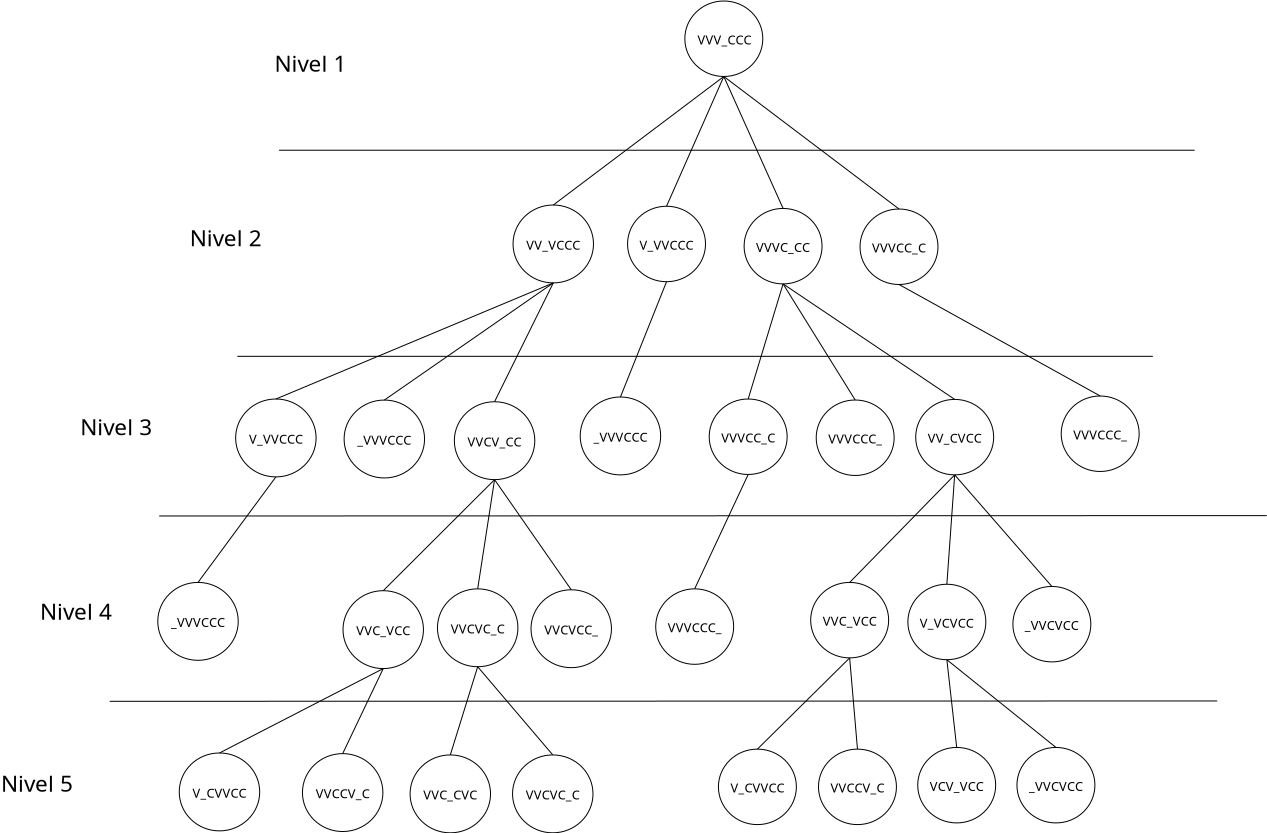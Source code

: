 <?xml version="1.0" encoding="UTF-8"?>
<dia:diagram xmlns:dia="http://www.lysator.liu.se/~alla/dia/">
  <dia:layer name="Fondo" visible="true" active="true">
    <dia:object type="Flowchart - Ellipse" version="0" id="O0">
      <dia:attribute name="obj_pos">
        <dia:point val="29.052,1.129"/>
      </dia:attribute>
      <dia:attribute name="obj_bb">
        <dia:rectangle val="29.052,1.129;32.95,4.903"/>
      </dia:attribute>
      <dia:attribute name="elem_corner">
        <dia:point val="29.052,1.129"/>
      </dia:attribute>
      <dia:attribute name="elem_width">
        <dia:real val="3.898"/>
      </dia:attribute>
      <dia:attribute name="elem_height">
        <dia:real val="3.774"/>
      </dia:attribute>
      <dia:attribute name="border_width">
        <dia:real val="0"/>
      </dia:attribute>
      <dia:attribute name="show_background">
        <dia:boolean val="true"/>
      </dia:attribute>
      <dia:attribute name="padding">
        <dia:real val="0.354"/>
      </dia:attribute>
      <dia:attribute name="text">
        <dia:composite type="text">
          <dia:attribute name="string">
            <dia:string>#VVV_CCC#</dia:string>
          </dia:attribute>
          <dia:attribute name="font">
            <dia:font family="sans" style="0" name="Helvetica"/>
          </dia:attribute>
          <dia:attribute name="height">
            <dia:real val="0.8"/>
          </dia:attribute>
          <dia:attribute name="pos">
            <dia:point val="31.001,3.256"/>
          </dia:attribute>
          <dia:attribute name="color">
            <dia:color val="#000000"/>
          </dia:attribute>
          <dia:attribute name="alignment">
            <dia:enum val="1"/>
          </dia:attribute>
        </dia:composite>
      </dia:attribute>
    </dia:object>
    <dia:object type="Flowchart - Ellipse" version="0" id="O1">
      <dia:attribute name="obj_pos">
        <dia:point val="20.462,11.329"/>
      </dia:attribute>
      <dia:attribute name="obj_bb">
        <dia:rectangle val="20.462,11.329;24.485,15.224"/>
      </dia:attribute>
      <dia:attribute name="elem_corner">
        <dia:point val="20.462,11.329"/>
      </dia:attribute>
      <dia:attribute name="elem_width">
        <dia:real val="4.023"/>
      </dia:attribute>
      <dia:attribute name="elem_height">
        <dia:real val="3.895"/>
      </dia:attribute>
      <dia:attribute name="border_width">
        <dia:real val="0"/>
      </dia:attribute>
      <dia:attribute name="show_background">
        <dia:boolean val="true"/>
      </dia:attribute>
      <dia:attribute name="padding">
        <dia:real val="0.354"/>
      </dia:attribute>
      <dia:attribute name="text">
        <dia:composite type="text">
          <dia:attribute name="string">
            <dia:string>#VV_VCCC#</dia:string>
          </dia:attribute>
          <dia:attribute name="font">
            <dia:font family="sans" style="0" name="Helvetica"/>
          </dia:attribute>
          <dia:attribute name="height">
            <dia:real val="0.8"/>
          </dia:attribute>
          <dia:attribute name="pos">
            <dia:point val="22.474,13.516"/>
          </dia:attribute>
          <dia:attribute name="color">
            <dia:color val="#000000"/>
          </dia:attribute>
          <dia:attribute name="alignment">
            <dia:enum val="1"/>
          </dia:attribute>
        </dia:composite>
      </dia:attribute>
    </dia:object>
    <dia:object type="Standard - Line" version="0" id="O2">
      <dia:attribute name="obj_pos">
        <dia:point val="8.764,8.59"/>
      </dia:attribute>
      <dia:attribute name="obj_bb">
        <dia:rectangle val="8.764,8.59;54.542,8.59"/>
      </dia:attribute>
      <dia:attribute name="conn_endpoints">
        <dia:point val="8.764,8.59"/>
        <dia:point val="54.542,8.59"/>
      </dia:attribute>
      <dia:attribute name="numcp">
        <dia:int val="1"/>
      </dia:attribute>
      <dia:attribute name="line_width">
        <dia:real val="0"/>
      </dia:attribute>
    </dia:object>
    <dia:object type="Standard - Text" version="1" id="O3">
      <dia:attribute name="obj_pos">
        <dia:point val="8.531,4.671"/>
      </dia:attribute>
      <dia:attribute name="obj_bb">
        <dia:rectangle val="8.531,3.541;11.928,6.314"/>
      </dia:attribute>
      <dia:attribute name="text">
        <dia:composite type="text">
          <dia:attribute name="string">
            <dia:string>#Nivel 1
#</dia:string>
          </dia:attribute>
          <dia:attribute name="font">
            <dia:font family="sans" style="0" name="Helvetica"/>
          </dia:attribute>
          <dia:attribute name="height">
            <dia:real val="1.411"/>
          </dia:attribute>
          <dia:attribute name="pos">
            <dia:point val="8.531,4.671"/>
          </dia:attribute>
          <dia:attribute name="color">
            <dia:color val="#000000"/>
          </dia:attribute>
          <dia:attribute name="alignment">
            <dia:enum val="0"/>
          </dia:attribute>
        </dia:composite>
      </dia:attribute>
      <dia:attribute name="valign">
        <dia:enum val="3"/>
      </dia:attribute>
    </dia:object>
    <dia:object type="Standard - Text" version="1" id="O4">
      <dia:attribute name="obj_pos">
        <dia:point val="4.3,13.388"/>
      </dia:attribute>
      <dia:attribute name="obj_bb">
        <dia:rectangle val="4.3,12.258;7.697,13.62"/>
      </dia:attribute>
      <dia:attribute name="text">
        <dia:composite type="text">
          <dia:attribute name="string">
            <dia:string>#Nivel 2#</dia:string>
          </dia:attribute>
          <dia:attribute name="font">
            <dia:font family="sans" style="0" name="Helvetica"/>
          </dia:attribute>
          <dia:attribute name="height">
            <dia:real val="1.411"/>
          </dia:attribute>
          <dia:attribute name="pos">
            <dia:point val="4.3,13.388"/>
          </dia:attribute>
          <dia:attribute name="color">
            <dia:color val="#000000"/>
          </dia:attribute>
          <dia:attribute name="alignment">
            <dia:enum val="0"/>
          </dia:attribute>
        </dia:composite>
      </dia:attribute>
      <dia:attribute name="valign">
        <dia:enum val="3"/>
      </dia:attribute>
    </dia:object>
    <dia:object type="Flowchart - Ellipse" version="0" id="O5">
      <dia:attribute name="obj_pos">
        <dia:point val="26.188,11.391"/>
      </dia:attribute>
      <dia:attribute name="obj_bb">
        <dia:rectangle val="26.188,11.391;30.086,15.165"/>
      </dia:attribute>
      <dia:attribute name="elem_corner">
        <dia:point val="26.188,11.391"/>
      </dia:attribute>
      <dia:attribute name="elem_width">
        <dia:real val="3.898"/>
      </dia:attribute>
      <dia:attribute name="elem_height">
        <dia:real val="3.774"/>
      </dia:attribute>
      <dia:attribute name="border_width">
        <dia:real val="0"/>
      </dia:attribute>
      <dia:attribute name="show_background">
        <dia:boolean val="true"/>
      </dia:attribute>
      <dia:attribute name="padding">
        <dia:real val="0.354"/>
      </dia:attribute>
      <dia:attribute name="text">
        <dia:composite type="text">
          <dia:attribute name="string">
            <dia:string>#V_VVCCC#</dia:string>
          </dia:attribute>
          <dia:attribute name="font">
            <dia:font family="sans" style="0" name="Helvetica"/>
          </dia:attribute>
          <dia:attribute name="height">
            <dia:real val="0.8"/>
          </dia:attribute>
          <dia:attribute name="pos">
            <dia:point val="28.137,13.518"/>
          </dia:attribute>
          <dia:attribute name="color">
            <dia:color val="#000000"/>
          </dia:attribute>
          <dia:attribute name="alignment">
            <dia:enum val="1"/>
          </dia:attribute>
        </dia:composite>
      </dia:attribute>
    </dia:object>
    <dia:object type="Flowchart - Ellipse" version="0" id="O6">
      <dia:attribute name="obj_pos">
        <dia:point val="32.015,11.501"/>
      </dia:attribute>
      <dia:attribute name="obj_bb">
        <dia:rectangle val="32.015,11.501;35.913,15.275"/>
      </dia:attribute>
      <dia:attribute name="elem_corner">
        <dia:point val="32.015,11.501"/>
      </dia:attribute>
      <dia:attribute name="elem_width">
        <dia:real val="3.898"/>
      </dia:attribute>
      <dia:attribute name="elem_height">
        <dia:real val="3.774"/>
      </dia:attribute>
      <dia:attribute name="border_width">
        <dia:real val="0"/>
      </dia:attribute>
      <dia:attribute name="show_background">
        <dia:boolean val="true"/>
      </dia:attribute>
      <dia:attribute name="padding">
        <dia:real val="0.354"/>
      </dia:attribute>
      <dia:attribute name="text">
        <dia:composite type="text">
          <dia:attribute name="string">
            <dia:string>#VVVC_CC#</dia:string>
          </dia:attribute>
          <dia:attribute name="font">
            <dia:font family="sans" style="0" name="Helvetica"/>
          </dia:attribute>
          <dia:attribute name="height">
            <dia:real val="0.8"/>
          </dia:attribute>
          <dia:attribute name="pos">
            <dia:point val="33.964,13.629"/>
          </dia:attribute>
          <dia:attribute name="color">
            <dia:color val="#000000"/>
          </dia:attribute>
          <dia:attribute name="alignment">
            <dia:enum val="1"/>
          </dia:attribute>
        </dia:composite>
      </dia:attribute>
    </dia:object>
    <dia:object type="Flowchart - Ellipse" version="0" id="O7">
      <dia:attribute name="obj_pos">
        <dia:point val="37.811,11.53"/>
      </dia:attribute>
      <dia:attribute name="obj_bb">
        <dia:rectangle val="37.811,11.53;41.709,15.304"/>
      </dia:attribute>
      <dia:attribute name="elem_corner">
        <dia:point val="37.811,11.53"/>
      </dia:attribute>
      <dia:attribute name="elem_width">
        <dia:real val="3.898"/>
      </dia:attribute>
      <dia:attribute name="elem_height">
        <dia:real val="3.774"/>
      </dia:attribute>
      <dia:attribute name="border_width">
        <dia:real val="0"/>
      </dia:attribute>
      <dia:attribute name="show_background">
        <dia:boolean val="true"/>
      </dia:attribute>
      <dia:attribute name="padding">
        <dia:real val="0.354"/>
      </dia:attribute>
      <dia:attribute name="text">
        <dia:composite type="text">
          <dia:attribute name="string">
            <dia:string>#VVVCC_C#</dia:string>
          </dia:attribute>
          <dia:attribute name="font">
            <dia:font family="sans" style="0" name="Helvetica"/>
          </dia:attribute>
          <dia:attribute name="height">
            <dia:real val="0.8"/>
          </dia:attribute>
          <dia:attribute name="pos">
            <dia:point val="39.76,13.657"/>
          </dia:attribute>
          <dia:attribute name="color">
            <dia:color val="#000000"/>
          </dia:attribute>
          <dia:attribute name="alignment">
            <dia:enum val="1"/>
          </dia:attribute>
        </dia:composite>
      </dia:attribute>
    </dia:object>
    <dia:object type="Standard - Line" version="0" id="O8">
      <dia:attribute name="obj_pos">
        <dia:point val="22.474,11.329"/>
      </dia:attribute>
      <dia:attribute name="obj_bb">
        <dia:rectangle val="22.474,4.903;31.001,11.329"/>
      </dia:attribute>
      <dia:attribute name="conn_endpoints">
        <dia:point val="22.474,11.329"/>
        <dia:point val="31.001,4.903"/>
      </dia:attribute>
      <dia:attribute name="numcp">
        <dia:int val="1"/>
      </dia:attribute>
      <dia:attribute name="line_width">
        <dia:real val="0"/>
      </dia:attribute>
      <dia:connections>
        <dia:connection handle="0" to="O1" connection="4"/>
        <dia:connection handle="1" to="O0" connection="12"/>
      </dia:connections>
    </dia:object>
    <dia:object type="Standard - Line" version="0" id="O9">
      <dia:attribute name="obj_pos">
        <dia:point val="28.137,11.391"/>
      </dia:attribute>
      <dia:attribute name="obj_bb">
        <dia:rectangle val="28.137,4.903;31.001,11.391"/>
      </dia:attribute>
      <dia:attribute name="conn_endpoints">
        <dia:point val="28.137,11.391"/>
        <dia:point val="31.001,4.903"/>
      </dia:attribute>
      <dia:attribute name="numcp">
        <dia:int val="1"/>
      </dia:attribute>
      <dia:attribute name="line_width">
        <dia:real val="0"/>
      </dia:attribute>
      <dia:connections>
        <dia:connection handle="0" to="O5" connection="4"/>
        <dia:connection handle="1" to="O0" connection="12"/>
      </dia:connections>
    </dia:object>
    <dia:object type="Standard - Line" version="0" id="O10">
      <dia:attribute name="obj_pos">
        <dia:point val="33.964,11.501"/>
      </dia:attribute>
      <dia:attribute name="obj_bb">
        <dia:rectangle val="31.001,4.903;33.964,11.501"/>
      </dia:attribute>
      <dia:attribute name="conn_endpoints">
        <dia:point val="33.964,11.501"/>
        <dia:point val="31.001,4.903"/>
      </dia:attribute>
      <dia:attribute name="numcp">
        <dia:int val="1"/>
      </dia:attribute>
      <dia:attribute name="line_width">
        <dia:real val="0"/>
      </dia:attribute>
      <dia:connections>
        <dia:connection handle="0" to="O6" connection="4"/>
        <dia:connection handle="1" to="O0" connection="12"/>
      </dia:connections>
    </dia:object>
    <dia:object type="Standard - Line" version="0" id="O11">
      <dia:attribute name="obj_pos">
        <dia:point val="31.001,4.903"/>
      </dia:attribute>
      <dia:attribute name="obj_bb">
        <dia:rectangle val="31.001,4.903;39.76,11.53"/>
      </dia:attribute>
      <dia:attribute name="conn_endpoints">
        <dia:point val="31.001,4.903"/>
        <dia:point val="39.76,11.53"/>
      </dia:attribute>
      <dia:attribute name="numcp">
        <dia:int val="1"/>
      </dia:attribute>
      <dia:attribute name="line_width">
        <dia:real val="0"/>
      </dia:attribute>
      <dia:connections>
        <dia:connection handle="0" to="O0" connection="12"/>
        <dia:connection handle="1" to="O7" connection="4"/>
      </dia:connections>
    </dia:object>
    <dia:object type="Standard - Line" version="0" id="O12">
      <dia:attribute name="obj_pos">
        <dia:point val="6.676,18.895"/>
      </dia:attribute>
      <dia:attribute name="obj_bb">
        <dia:rectangle val="6.676,18.895;52.454,18.895"/>
      </dia:attribute>
      <dia:attribute name="conn_endpoints">
        <dia:point val="6.676,18.895"/>
        <dia:point val="52.454,18.895"/>
      </dia:attribute>
      <dia:attribute name="numcp">
        <dia:int val="1"/>
      </dia:attribute>
      <dia:attribute name="line_width">
        <dia:real val="0"/>
      </dia:attribute>
    </dia:object>
    <dia:object type="Flowchart - Ellipse" version="0" id="O13">
      <dia:attribute name="obj_pos">
        <dia:point val="6.592,21.029"/>
      </dia:attribute>
      <dia:attribute name="obj_bb">
        <dia:rectangle val="6.592,21.029;10.615,24.924"/>
      </dia:attribute>
      <dia:attribute name="elem_corner">
        <dia:point val="6.592,21.029"/>
      </dia:attribute>
      <dia:attribute name="elem_width">
        <dia:real val="4.023"/>
      </dia:attribute>
      <dia:attribute name="elem_height">
        <dia:real val="3.895"/>
      </dia:attribute>
      <dia:attribute name="border_width">
        <dia:real val="0"/>
      </dia:attribute>
      <dia:attribute name="show_background">
        <dia:boolean val="true"/>
      </dia:attribute>
      <dia:attribute name="padding">
        <dia:real val="0.354"/>
      </dia:attribute>
      <dia:attribute name="text">
        <dia:composite type="text">
          <dia:attribute name="string">
            <dia:string>#V_VVCCC#</dia:string>
          </dia:attribute>
          <dia:attribute name="font">
            <dia:font family="sans" style="0" name="Helvetica"/>
          </dia:attribute>
          <dia:attribute name="height">
            <dia:real val="0.8"/>
          </dia:attribute>
          <dia:attribute name="pos">
            <dia:point val="8.604,23.216"/>
          </dia:attribute>
          <dia:attribute name="color">
            <dia:color val="#000000"/>
          </dia:attribute>
          <dia:attribute name="alignment">
            <dia:enum val="1"/>
          </dia:attribute>
        </dia:composite>
      </dia:attribute>
    </dia:object>
    <dia:object type="Flowchart - Ellipse" version="0" id="O14">
      <dia:attribute name="obj_pos">
        <dia:point val="12.015,21.082"/>
      </dia:attribute>
      <dia:attribute name="obj_bb">
        <dia:rectangle val="12.015,21.082;16.038,24.977"/>
      </dia:attribute>
      <dia:attribute name="elem_corner">
        <dia:point val="12.015,21.082"/>
      </dia:attribute>
      <dia:attribute name="elem_width">
        <dia:real val="4.023"/>
      </dia:attribute>
      <dia:attribute name="elem_height">
        <dia:real val="3.895"/>
      </dia:attribute>
      <dia:attribute name="border_width">
        <dia:real val="0"/>
      </dia:attribute>
      <dia:attribute name="show_background">
        <dia:boolean val="true"/>
      </dia:attribute>
      <dia:attribute name="padding">
        <dia:real val="0.354"/>
      </dia:attribute>
      <dia:attribute name="text">
        <dia:composite type="text">
          <dia:attribute name="string">
            <dia:string>#_VVVCCC#</dia:string>
          </dia:attribute>
          <dia:attribute name="font">
            <dia:font family="sans" style="0" name="Helvetica"/>
          </dia:attribute>
          <dia:attribute name="height">
            <dia:real val="0.8"/>
          </dia:attribute>
          <dia:attribute name="pos">
            <dia:point val="14.027,23.27"/>
          </dia:attribute>
          <dia:attribute name="color">
            <dia:color val="#000000"/>
          </dia:attribute>
          <dia:attribute name="alignment">
            <dia:enum val="1"/>
          </dia:attribute>
        </dia:composite>
      </dia:attribute>
    </dia:object>
    <dia:object type="Flowchart - Ellipse" version="0" id="O15">
      <dia:attribute name="obj_pos">
        <dia:point val="17.527,21.166"/>
      </dia:attribute>
      <dia:attribute name="obj_bb">
        <dia:rectangle val="17.527,21.166;21.549,25.061"/>
      </dia:attribute>
      <dia:attribute name="elem_corner">
        <dia:point val="17.527,21.166"/>
      </dia:attribute>
      <dia:attribute name="elem_width">
        <dia:real val="4.023"/>
      </dia:attribute>
      <dia:attribute name="elem_height">
        <dia:real val="3.895"/>
      </dia:attribute>
      <dia:attribute name="border_width">
        <dia:real val="0"/>
      </dia:attribute>
      <dia:attribute name="show_background">
        <dia:boolean val="true"/>
      </dia:attribute>
      <dia:attribute name="padding">
        <dia:real val="0.354"/>
      </dia:attribute>
      <dia:attribute name="text">
        <dia:composite type="text">
          <dia:attribute name="string">
            <dia:string>#VVCV_CC#</dia:string>
          </dia:attribute>
          <dia:attribute name="font">
            <dia:font family="sans" style="0" name="Helvetica"/>
          </dia:attribute>
          <dia:attribute name="height">
            <dia:real val="0.8"/>
          </dia:attribute>
          <dia:attribute name="pos">
            <dia:point val="19.538,23.354"/>
          </dia:attribute>
          <dia:attribute name="color">
            <dia:color val="#000000"/>
          </dia:attribute>
          <dia:attribute name="alignment">
            <dia:enum val="1"/>
          </dia:attribute>
        </dia:composite>
      </dia:attribute>
    </dia:object>
    <dia:object type="Standard - Line" version="0" id="O16">
      <dia:attribute name="obj_pos">
        <dia:point val="22.474,15.224"/>
      </dia:attribute>
      <dia:attribute name="obj_bb">
        <dia:rectangle val="8.604,15.224;22.474,21.029"/>
      </dia:attribute>
      <dia:attribute name="conn_endpoints">
        <dia:point val="22.474,15.224"/>
        <dia:point val="8.604,21.029"/>
      </dia:attribute>
      <dia:attribute name="numcp">
        <dia:int val="1"/>
      </dia:attribute>
      <dia:attribute name="line_width">
        <dia:real val="0"/>
      </dia:attribute>
      <dia:connections>
        <dia:connection handle="0" to="O1" connection="12"/>
        <dia:connection handle="1" to="O13" connection="4"/>
      </dia:connections>
    </dia:object>
    <dia:object type="Standard - Line" version="0" id="O17">
      <dia:attribute name="obj_pos">
        <dia:point val="22.474,15.224"/>
      </dia:attribute>
      <dia:attribute name="obj_bb">
        <dia:rectangle val="14.027,15.224;22.474,21.082"/>
      </dia:attribute>
      <dia:attribute name="conn_endpoints">
        <dia:point val="22.474,15.224"/>
        <dia:point val="14.027,21.082"/>
      </dia:attribute>
      <dia:attribute name="numcp">
        <dia:int val="1"/>
      </dia:attribute>
      <dia:attribute name="line_width">
        <dia:real val="0"/>
      </dia:attribute>
      <dia:connections>
        <dia:connection handle="0" to="O1" connection="12"/>
        <dia:connection handle="1" to="O14" connection="4"/>
      </dia:connections>
    </dia:object>
    <dia:object type="Standard - Line" version="0" id="O18">
      <dia:attribute name="obj_pos">
        <dia:point val="22.474,15.224"/>
      </dia:attribute>
      <dia:attribute name="obj_bb">
        <dia:rectangle val="19.538,15.224;22.474,21.166"/>
      </dia:attribute>
      <dia:attribute name="conn_endpoints">
        <dia:point val="22.474,15.224"/>
        <dia:point val="19.538,21.166"/>
      </dia:attribute>
      <dia:attribute name="numcp">
        <dia:int val="1"/>
      </dia:attribute>
      <dia:attribute name="line_width">
        <dia:real val="0"/>
      </dia:attribute>
      <dia:connections>
        <dia:connection handle="0" to="O1" connection="12"/>
        <dia:connection handle="1" to="O15" connection="4"/>
      </dia:connections>
    </dia:object>
    <dia:object type="Standard - Text" version="1" id="O19">
      <dia:attribute name="obj_pos">
        <dia:point val="-1.182,22.838"/>
      </dia:attribute>
      <dia:attribute name="obj_bb">
        <dia:rectangle val="-1.182,21.708;2.216,23.07"/>
      </dia:attribute>
      <dia:attribute name="text">
        <dia:composite type="text">
          <dia:attribute name="string">
            <dia:string>#Nivel 3#</dia:string>
          </dia:attribute>
          <dia:attribute name="font">
            <dia:font family="sans" style="0" name="Helvetica"/>
          </dia:attribute>
          <dia:attribute name="height">
            <dia:real val="1.411"/>
          </dia:attribute>
          <dia:attribute name="pos">
            <dia:point val="-1.182,22.838"/>
          </dia:attribute>
          <dia:attribute name="color">
            <dia:color val="#000000"/>
          </dia:attribute>
          <dia:attribute name="alignment">
            <dia:enum val="0"/>
          </dia:attribute>
        </dia:composite>
      </dia:attribute>
      <dia:attribute name="valign">
        <dia:enum val="3"/>
      </dia:attribute>
    </dia:object>
    <dia:object type="Flowchart - Ellipse" version="0" id="O20">
      <dia:attribute name="obj_pos">
        <dia:point val="23.82,20.929"/>
      </dia:attribute>
      <dia:attribute name="obj_bb">
        <dia:rectangle val="23.82,20.929;27.843,24.824"/>
      </dia:attribute>
      <dia:attribute name="elem_corner">
        <dia:point val="23.82,20.929"/>
      </dia:attribute>
      <dia:attribute name="elem_width">
        <dia:real val="4.023"/>
      </dia:attribute>
      <dia:attribute name="elem_height">
        <dia:real val="3.895"/>
      </dia:attribute>
      <dia:attribute name="border_width">
        <dia:real val="0"/>
      </dia:attribute>
      <dia:attribute name="show_background">
        <dia:boolean val="true"/>
      </dia:attribute>
      <dia:attribute name="padding">
        <dia:real val="0.354"/>
      </dia:attribute>
      <dia:attribute name="text">
        <dia:composite type="text">
          <dia:attribute name="string">
            <dia:string>#_VVVCCC#</dia:string>
          </dia:attribute>
          <dia:attribute name="font">
            <dia:font family="sans" style="0" name="Helvetica"/>
          </dia:attribute>
          <dia:attribute name="height">
            <dia:real val="0.8"/>
          </dia:attribute>
          <dia:attribute name="pos">
            <dia:point val="25.832,23.116"/>
          </dia:attribute>
          <dia:attribute name="color">
            <dia:color val="#000000"/>
          </dia:attribute>
          <dia:attribute name="alignment">
            <dia:enum val="1"/>
          </dia:attribute>
        </dia:composite>
      </dia:attribute>
    </dia:object>
    <dia:object type="Standard - Line" version="0" id="O21">
      <dia:attribute name="obj_pos">
        <dia:point val="28.137,15.165"/>
      </dia:attribute>
      <dia:attribute name="obj_bb">
        <dia:rectangle val="25.832,15.165;28.137,20.929"/>
      </dia:attribute>
      <dia:attribute name="conn_endpoints">
        <dia:point val="28.137,15.165"/>
        <dia:point val="25.832,20.929"/>
      </dia:attribute>
      <dia:attribute name="numcp">
        <dia:int val="1"/>
      </dia:attribute>
      <dia:attribute name="line_width">
        <dia:real val="0"/>
      </dia:attribute>
      <dia:connections>
        <dia:connection handle="0" to="O5" connection="12"/>
        <dia:connection handle="1" to="O20" connection="4"/>
      </dia:connections>
    </dia:object>
    <dia:object type="Flowchart - Ellipse" version="0" id="O22">
      <dia:attribute name="obj_pos">
        <dia:point val="47.87,20.879"/>
      </dia:attribute>
      <dia:attribute name="obj_bb">
        <dia:rectangle val="47.87,20.879;51.768,24.653"/>
      </dia:attribute>
      <dia:attribute name="elem_corner">
        <dia:point val="47.87,20.879"/>
      </dia:attribute>
      <dia:attribute name="elem_width">
        <dia:real val="3.898"/>
      </dia:attribute>
      <dia:attribute name="elem_height">
        <dia:real val="3.774"/>
      </dia:attribute>
      <dia:attribute name="border_width">
        <dia:real val="0"/>
      </dia:attribute>
      <dia:attribute name="show_background">
        <dia:boolean val="true"/>
      </dia:attribute>
      <dia:attribute name="padding">
        <dia:real val="0.354"/>
      </dia:attribute>
      <dia:attribute name="text">
        <dia:composite type="text">
          <dia:attribute name="string">
            <dia:string>#VVVCCC_#</dia:string>
          </dia:attribute>
          <dia:attribute name="font">
            <dia:font family="sans" style="0" name="Helvetica"/>
          </dia:attribute>
          <dia:attribute name="height">
            <dia:real val="0.8"/>
          </dia:attribute>
          <dia:attribute name="pos">
            <dia:point val="49.819,23.006"/>
          </dia:attribute>
          <dia:attribute name="color">
            <dia:color val="#000000"/>
          </dia:attribute>
          <dia:attribute name="alignment">
            <dia:enum val="1"/>
          </dia:attribute>
        </dia:composite>
      </dia:attribute>
    </dia:object>
    <dia:object type="Standard - Line" version="0" id="O23">
      <dia:attribute name="obj_pos">
        <dia:point val="39.76,15.304"/>
      </dia:attribute>
      <dia:attribute name="obj_bb">
        <dia:rectangle val="39.76,15.304;49.819,20.879"/>
      </dia:attribute>
      <dia:attribute name="conn_endpoints">
        <dia:point val="39.76,15.304"/>
        <dia:point val="49.819,20.879"/>
      </dia:attribute>
      <dia:attribute name="numcp">
        <dia:int val="1"/>
      </dia:attribute>
      <dia:attribute name="line_width">
        <dia:real val="0"/>
      </dia:attribute>
      <dia:connections>
        <dia:connection handle="0" to="O7" connection="12"/>
        <dia:connection handle="1" to="O22" connection="4"/>
      </dia:connections>
    </dia:object>
    <dia:object type="Flowchart - Ellipse" version="0" id="O24">
      <dia:attribute name="obj_pos">
        <dia:point val="30.27,21.029"/>
      </dia:attribute>
      <dia:attribute name="obj_bb">
        <dia:rectangle val="30.27,21.029;34.168,24.803"/>
      </dia:attribute>
      <dia:attribute name="elem_corner">
        <dia:point val="30.27,21.029"/>
      </dia:attribute>
      <dia:attribute name="elem_width">
        <dia:real val="3.898"/>
      </dia:attribute>
      <dia:attribute name="elem_height">
        <dia:real val="3.774"/>
      </dia:attribute>
      <dia:attribute name="border_width">
        <dia:real val="0"/>
      </dia:attribute>
      <dia:attribute name="show_background">
        <dia:boolean val="true"/>
      </dia:attribute>
      <dia:attribute name="padding">
        <dia:real val="0.354"/>
      </dia:attribute>
      <dia:attribute name="text">
        <dia:composite type="text">
          <dia:attribute name="string">
            <dia:string>#VVVCC_C#</dia:string>
          </dia:attribute>
          <dia:attribute name="font">
            <dia:font family="sans" style="0" name="Helvetica"/>
          </dia:attribute>
          <dia:attribute name="height">
            <dia:real val="0.8"/>
          </dia:attribute>
          <dia:attribute name="pos">
            <dia:point val="32.219,23.156"/>
          </dia:attribute>
          <dia:attribute name="color">
            <dia:color val="#000000"/>
          </dia:attribute>
          <dia:attribute name="alignment">
            <dia:enum val="1"/>
          </dia:attribute>
        </dia:composite>
      </dia:attribute>
    </dia:object>
    <dia:object type="Flowchart - Ellipse" version="0" id="O25">
      <dia:attribute name="obj_pos">
        <dia:point val="35.62,21.079"/>
      </dia:attribute>
      <dia:attribute name="obj_bb">
        <dia:rectangle val="35.62,21.079;39.518,24.853"/>
      </dia:attribute>
      <dia:attribute name="elem_corner">
        <dia:point val="35.62,21.079"/>
      </dia:attribute>
      <dia:attribute name="elem_width">
        <dia:real val="3.898"/>
      </dia:attribute>
      <dia:attribute name="elem_height">
        <dia:real val="3.774"/>
      </dia:attribute>
      <dia:attribute name="border_width">
        <dia:real val="0"/>
      </dia:attribute>
      <dia:attribute name="show_background">
        <dia:boolean val="true"/>
      </dia:attribute>
      <dia:attribute name="padding">
        <dia:real val="0.354"/>
      </dia:attribute>
      <dia:attribute name="text">
        <dia:composite type="text">
          <dia:attribute name="string">
            <dia:string>#VVVCCC_#</dia:string>
          </dia:attribute>
          <dia:attribute name="font">
            <dia:font family="sans" style="0" name="Helvetica"/>
          </dia:attribute>
          <dia:attribute name="height">
            <dia:real val="0.8"/>
          </dia:attribute>
          <dia:attribute name="pos">
            <dia:point val="37.569,23.206"/>
          </dia:attribute>
          <dia:attribute name="color">
            <dia:color val="#000000"/>
          </dia:attribute>
          <dia:attribute name="alignment">
            <dia:enum val="1"/>
          </dia:attribute>
        </dia:composite>
      </dia:attribute>
    </dia:object>
    <dia:object type="Flowchart - Ellipse" version="0" id="O26">
      <dia:attribute name="obj_pos">
        <dia:point val="40.595,21.049"/>
      </dia:attribute>
      <dia:attribute name="obj_bb">
        <dia:rectangle val="40.595,21.049;44.493,24.823"/>
      </dia:attribute>
      <dia:attribute name="elem_corner">
        <dia:point val="40.595,21.049"/>
      </dia:attribute>
      <dia:attribute name="elem_width">
        <dia:real val="3.898"/>
      </dia:attribute>
      <dia:attribute name="elem_height">
        <dia:real val="3.774"/>
      </dia:attribute>
      <dia:attribute name="border_width">
        <dia:real val="0"/>
      </dia:attribute>
      <dia:attribute name="show_background">
        <dia:boolean val="true"/>
      </dia:attribute>
      <dia:attribute name="padding">
        <dia:real val="0.354"/>
      </dia:attribute>
      <dia:attribute name="text">
        <dia:composite type="text">
          <dia:attribute name="string">
            <dia:string>#VV_CVCC#</dia:string>
          </dia:attribute>
          <dia:attribute name="font">
            <dia:font family="sans" style="0" name="Helvetica"/>
          </dia:attribute>
          <dia:attribute name="height">
            <dia:real val="0.8"/>
          </dia:attribute>
          <dia:attribute name="pos">
            <dia:point val="42.544,23.176"/>
          </dia:attribute>
          <dia:attribute name="color">
            <dia:color val="#000000"/>
          </dia:attribute>
          <dia:attribute name="alignment">
            <dia:enum val="1"/>
          </dia:attribute>
        </dia:composite>
      </dia:attribute>
    </dia:object>
    <dia:object type="Standard - Line" version="0" id="O27">
      <dia:attribute name="obj_pos">
        <dia:point val="33.964,15.275"/>
      </dia:attribute>
      <dia:attribute name="obj_bb">
        <dia:rectangle val="32.219,15.275;33.964,21.029"/>
      </dia:attribute>
      <dia:attribute name="conn_endpoints">
        <dia:point val="33.964,15.275"/>
        <dia:point val="32.219,21.029"/>
      </dia:attribute>
      <dia:attribute name="numcp">
        <dia:int val="1"/>
      </dia:attribute>
      <dia:attribute name="line_width">
        <dia:real val="0"/>
      </dia:attribute>
      <dia:connections>
        <dia:connection handle="0" to="O6" connection="12"/>
        <dia:connection handle="1" to="O24" connection="4"/>
      </dia:connections>
    </dia:object>
    <dia:object type="Standard - Line" version="0" id="O28">
      <dia:attribute name="obj_pos">
        <dia:point val="33.964,15.275"/>
      </dia:attribute>
      <dia:attribute name="obj_bb">
        <dia:rectangle val="33.964,15.275;37.569,21.079"/>
      </dia:attribute>
      <dia:attribute name="conn_endpoints">
        <dia:point val="33.964,15.275"/>
        <dia:point val="37.569,21.079"/>
      </dia:attribute>
      <dia:attribute name="numcp">
        <dia:int val="1"/>
      </dia:attribute>
      <dia:attribute name="line_width">
        <dia:real val="0"/>
      </dia:attribute>
      <dia:connections>
        <dia:connection handle="0" to="O6" connection="12"/>
        <dia:connection handle="1" to="O25" connection="4"/>
      </dia:connections>
    </dia:object>
    <dia:object type="Standard - Line" version="0" id="O29">
      <dia:attribute name="obj_pos">
        <dia:point val="33.964,15.275"/>
      </dia:attribute>
      <dia:attribute name="obj_bb">
        <dia:rectangle val="33.964,15.275;42.544,21.049"/>
      </dia:attribute>
      <dia:attribute name="conn_endpoints">
        <dia:point val="33.964,15.275"/>
        <dia:point val="42.544,21.049"/>
      </dia:attribute>
      <dia:attribute name="numcp">
        <dia:int val="1"/>
      </dia:attribute>
      <dia:attribute name="line_width">
        <dia:real val="0"/>
      </dia:attribute>
      <dia:connections>
        <dia:connection handle="0" to="O6" connection="12"/>
        <dia:connection handle="1" to="O26" connection="4"/>
      </dia:connections>
    </dia:object>
    <dia:object type="Standard - Line" version="0" id="O30">
      <dia:attribute name="obj_pos">
        <dia:point val="2.77,26.879"/>
      </dia:attribute>
      <dia:attribute name="obj_bb">
        <dia:rectangle val="2.77,26.859;58.145,26.879"/>
      </dia:attribute>
      <dia:attribute name="conn_endpoints">
        <dia:point val="2.77,26.879"/>
        <dia:point val="58.145,26.859"/>
      </dia:attribute>
      <dia:attribute name="numcp">
        <dia:int val="1"/>
      </dia:attribute>
      <dia:attribute name="line_width">
        <dia:real val="0"/>
      </dia:attribute>
    </dia:object>
    <dia:object type="Standard - Text" version="1" id="O31">
      <dia:attribute name="obj_pos">
        <dia:point val="-3.193,32.061"/>
      </dia:attribute>
      <dia:attribute name="obj_bb">
        <dia:rectangle val="-3.193,30.931;0.204,32.294"/>
      </dia:attribute>
      <dia:attribute name="text">
        <dia:composite type="text">
          <dia:attribute name="string">
            <dia:string>#Nivel 4#</dia:string>
          </dia:attribute>
          <dia:attribute name="font">
            <dia:font family="sans" style="0" name="Helvetica"/>
          </dia:attribute>
          <dia:attribute name="height">
            <dia:real val="1.411"/>
          </dia:attribute>
          <dia:attribute name="pos">
            <dia:point val="-3.193,32.061"/>
          </dia:attribute>
          <dia:attribute name="color">
            <dia:color val="#000000"/>
          </dia:attribute>
          <dia:attribute name="alignment">
            <dia:enum val="0"/>
          </dia:attribute>
        </dia:composite>
      </dia:attribute>
      <dia:attribute name="valign">
        <dia:enum val="3"/>
      </dia:attribute>
    </dia:object>
    <dia:object type="Flowchart - Ellipse" version="0" id="O32">
      <dia:attribute name="obj_pos">
        <dia:point val="2.699,30.2"/>
      </dia:attribute>
      <dia:attribute name="obj_bb">
        <dia:rectangle val="2.699,30.2;6.722,34.095"/>
      </dia:attribute>
      <dia:attribute name="elem_corner">
        <dia:point val="2.699,30.2"/>
      </dia:attribute>
      <dia:attribute name="elem_width">
        <dia:real val="4.023"/>
      </dia:attribute>
      <dia:attribute name="elem_height">
        <dia:real val="3.895"/>
      </dia:attribute>
      <dia:attribute name="border_width">
        <dia:real val="0"/>
      </dia:attribute>
      <dia:attribute name="show_background">
        <dia:boolean val="true"/>
      </dia:attribute>
      <dia:attribute name="padding">
        <dia:real val="0.354"/>
      </dia:attribute>
      <dia:attribute name="text">
        <dia:composite type="text">
          <dia:attribute name="string">
            <dia:string>#_VVVCCC#</dia:string>
          </dia:attribute>
          <dia:attribute name="font">
            <dia:font family="sans" style="0" name="Helvetica"/>
          </dia:attribute>
          <dia:attribute name="height">
            <dia:real val="0.8"/>
          </dia:attribute>
          <dia:attribute name="pos">
            <dia:point val="4.71,32.387"/>
          </dia:attribute>
          <dia:attribute name="color">
            <dia:color val="#000000"/>
          </dia:attribute>
          <dia:attribute name="alignment">
            <dia:enum val="1"/>
          </dia:attribute>
        </dia:composite>
      </dia:attribute>
    </dia:object>
    <dia:object type="Flowchart - Ellipse" version="0" id="O33">
      <dia:attribute name="obj_pos">
        <dia:point val="27.595,30.521"/>
      </dia:attribute>
      <dia:attribute name="obj_bb">
        <dia:rectangle val="27.595,30.521;31.493,34.295"/>
      </dia:attribute>
      <dia:attribute name="elem_corner">
        <dia:point val="27.595,30.521"/>
      </dia:attribute>
      <dia:attribute name="elem_width">
        <dia:real val="3.898"/>
      </dia:attribute>
      <dia:attribute name="elem_height">
        <dia:real val="3.774"/>
      </dia:attribute>
      <dia:attribute name="border_width">
        <dia:real val="0"/>
      </dia:attribute>
      <dia:attribute name="show_background">
        <dia:boolean val="true"/>
      </dia:attribute>
      <dia:attribute name="padding">
        <dia:real val="0.354"/>
      </dia:attribute>
      <dia:attribute name="text">
        <dia:composite type="text">
          <dia:attribute name="string">
            <dia:string>#VVVCCC_#</dia:string>
          </dia:attribute>
          <dia:attribute name="font">
            <dia:font family="sans" style="0" name="Helvetica"/>
          </dia:attribute>
          <dia:attribute name="height">
            <dia:real val="0.8"/>
          </dia:attribute>
          <dia:attribute name="pos">
            <dia:point val="29.544,32.648"/>
          </dia:attribute>
          <dia:attribute name="color">
            <dia:color val="#000000"/>
          </dia:attribute>
          <dia:attribute name="alignment">
            <dia:enum val="1"/>
          </dia:attribute>
        </dia:composite>
      </dia:attribute>
    </dia:object>
    <dia:object type="Standard - Line" version="0" id="O34">
      <dia:attribute name="obj_pos">
        <dia:point val="8.604,24.924"/>
      </dia:attribute>
      <dia:attribute name="obj_bb">
        <dia:rectangle val="4.71,24.924;8.604,30.2"/>
      </dia:attribute>
      <dia:attribute name="conn_endpoints">
        <dia:point val="8.604,24.924"/>
        <dia:point val="4.71,30.2"/>
      </dia:attribute>
      <dia:attribute name="numcp">
        <dia:int val="1"/>
      </dia:attribute>
      <dia:attribute name="line_width">
        <dia:real val="0"/>
      </dia:attribute>
      <dia:connections>
        <dia:connection handle="0" to="O13" connection="12"/>
        <dia:connection handle="1" to="O32" connection="4"/>
      </dia:connections>
    </dia:object>
    <dia:object type="Flowchart - Ellipse" version="0" id="O35">
      <dia:attribute name="obj_pos">
        <dia:point val="11.96,30.613"/>
      </dia:attribute>
      <dia:attribute name="obj_bb">
        <dia:rectangle val="11.96,30.613;15.983,34.507"/>
      </dia:attribute>
      <dia:attribute name="elem_corner">
        <dia:point val="11.96,30.613"/>
      </dia:attribute>
      <dia:attribute name="elem_width">
        <dia:real val="4.023"/>
      </dia:attribute>
      <dia:attribute name="elem_height">
        <dia:real val="3.895"/>
      </dia:attribute>
      <dia:attribute name="border_width">
        <dia:real val="0"/>
      </dia:attribute>
      <dia:attribute name="show_background">
        <dia:boolean val="true"/>
      </dia:attribute>
      <dia:attribute name="padding">
        <dia:real val="0.354"/>
      </dia:attribute>
      <dia:attribute name="text">
        <dia:composite type="text">
          <dia:attribute name="string">
            <dia:string>#VVC_VCC#</dia:string>
          </dia:attribute>
          <dia:attribute name="font">
            <dia:font family="sans" style="0" name="Helvetica"/>
          </dia:attribute>
          <dia:attribute name="height">
            <dia:real val="0.8"/>
          </dia:attribute>
          <dia:attribute name="pos">
            <dia:point val="13.972,32.8"/>
          </dia:attribute>
          <dia:attribute name="color">
            <dia:color val="#000000"/>
          </dia:attribute>
          <dia:attribute name="alignment">
            <dia:enum val="1"/>
          </dia:attribute>
        </dia:composite>
      </dia:attribute>
    </dia:object>
    <dia:object type="Flowchart - Ellipse" version="0" id="O36">
      <dia:attribute name="obj_pos">
        <dia:point val="16.683,30.521"/>
      </dia:attribute>
      <dia:attribute name="obj_bb">
        <dia:rectangle val="16.683,30.521;20.706,34.416"/>
      </dia:attribute>
      <dia:attribute name="elem_corner">
        <dia:point val="16.683,30.521"/>
      </dia:attribute>
      <dia:attribute name="elem_width">
        <dia:real val="4.023"/>
      </dia:attribute>
      <dia:attribute name="elem_height">
        <dia:real val="3.895"/>
      </dia:attribute>
      <dia:attribute name="border_width">
        <dia:real val="0"/>
      </dia:attribute>
      <dia:attribute name="show_background">
        <dia:boolean val="true"/>
      </dia:attribute>
      <dia:attribute name="padding">
        <dia:real val="0.354"/>
      </dia:attribute>
      <dia:attribute name="text">
        <dia:composite type="text">
          <dia:attribute name="string">
            <dia:string>#VVCVC_C#</dia:string>
          </dia:attribute>
          <dia:attribute name="font">
            <dia:font family="sans" style="0" name="Helvetica"/>
          </dia:attribute>
          <dia:attribute name="height">
            <dia:real val="0.8"/>
          </dia:attribute>
          <dia:attribute name="pos">
            <dia:point val="18.694,32.708"/>
          </dia:attribute>
          <dia:attribute name="color">
            <dia:color val="#000000"/>
          </dia:attribute>
          <dia:attribute name="alignment">
            <dia:enum val="1"/>
          </dia:attribute>
        </dia:composite>
      </dia:attribute>
    </dia:object>
    <dia:object type="Flowchart - Ellipse" version="0" id="O37">
      <dia:attribute name="obj_pos">
        <dia:point val="21.36,30.567"/>
      </dia:attribute>
      <dia:attribute name="obj_bb">
        <dia:rectangle val="21.36,30.567;25.383,34.462"/>
      </dia:attribute>
      <dia:attribute name="elem_corner">
        <dia:point val="21.36,30.567"/>
      </dia:attribute>
      <dia:attribute name="elem_width">
        <dia:real val="4.023"/>
      </dia:attribute>
      <dia:attribute name="elem_height">
        <dia:real val="3.895"/>
      </dia:attribute>
      <dia:attribute name="border_width">
        <dia:real val="0"/>
      </dia:attribute>
      <dia:attribute name="show_background">
        <dia:boolean val="true"/>
      </dia:attribute>
      <dia:attribute name="padding">
        <dia:real val="0.354"/>
      </dia:attribute>
      <dia:attribute name="text">
        <dia:composite type="text">
          <dia:attribute name="string">
            <dia:string>#VVCVCC_#</dia:string>
          </dia:attribute>
          <dia:attribute name="font">
            <dia:font family="sans" style="0" name="Helvetica"/>
          </dia:attribute>
          <dia:attribute name="height">
            <dia:real val="0.8"/>
          </dia:attribute>
          <dia:attribute name="pos">
            <dia:point val="23.371,32.754"/>
          </dia:attribute>
          <dia:attribute name="color">
            <dia:color val="#000000"/>
          </dia:attribute>
          <dia:attribute name="alignment">
            <dia:enum val="1"/>
          </dia:attribute>
        </dia:composite>
      </dia:attribute>
    </dia:object>
    <dia:object type="Standard - Line" version="0" id="O38">
      <dia:attribute name="obj_pos">
        <dia:point val="19.538,25.061"/>
      </dia:attribute>
      <dia:attribute name="obj_bb">
        <dia:rectangle val="13.972,25.061;19.538,30.613"/>
      </dia:attribute>
      <dia:attribute name="conn_endpoints">
        <dia:point val="19.538,25.061"/>
        <dia:point val="13.972,30.613"/>
      </dia:attribute>
      <dia:attribute name="numcp">
        <dia:int val="1"/>
      </dia:attribute>
      <dia:attribute name="line_width">
        <dia:real val="0"/>
      </dia:attribute>
      <dia:connections>
        <dia:connection handle="0" to="O15" connection="12"/>
        <dia:connection handle="1" to="O35" connection="4"/>
      </dia:connections>
    </dia:object>
    <dia:object type="Standard - Line" version="0" id="O39">
      <dia:attribute name="obj_pos">
        <dia:point val="19.538,25.061"/>
      </dia:attribute>
      <dia:attribute name="obj_bb">
        <dia:rectangle val="18.694,25.061;19.538,30.521"/>
      </dia:attribute>
      <dia:attribute name="conn_endpoints">
        <dia:point val="19.538,25.061"/>
        <dia:point val="18.694,30.521"/>
      </dia:attribute>
      <dia:attribute name="numcp">
        <dia:int val="1"/>
      </dia:attribute>
      <dia:attribute name="line_width">
        <dia:real val="0"/>
      </dia:attribute>
      <dia:connections>
        <dia:connection handle="0" to="O15" connection="12"/>
        <dia:connection handle="1" to="O36" connection="4"/>
      </dia:connections>
    </dia:object>
    <dia:object type="Standard - Line" version="0" id="O40">
      <dia:attribute name="obj_pos">
        <dia:point val="19.538,25.061"/>
      </dia:attribute>
      <dia:attribute name="obj_bb">
        <dia:rectangle val="19.538,25.061;23.371,30.567"/>
      </dia:attribute>
      <dia:attribute name="conn_endpoints">
        <dia:point val="19.538,25.061"/>
        <dia:point val="23.371,30.567"/>
      </dia:attribute>
      <dia:attribute name="numcp">
        <dia:int val="1"/>
      </dia:attribute>
      <dia:attribute name="line_width">
        <dia:real val="0"/>
      </dia:attribute>
      <dia:connections>
        <dia:connection handle="0" to="O15" connection="12"/>
        <dia:connection handle="1" to="O37" connection="4"/>
      </dia:connections>
    </dia:object>
    <dia:object type="Standard - Line" version="0" id="O41">
      <dia:attribute name="obj_pos">
        <dia:point val="29.544,30.521"/>
      </dia:attribute>
      <dia:attribute name="obj_bb">
        <dia:rectangle val="29.544,24.803;32.219,30.521"/>
      </dia:attribute>
      <dia:attribute name="conn_endpoints">
        <dia:point val="29.544,30.521"/>
        <dia:point val="32.219,24.803"/>
      </dia:attribute>
      <dia:attribute name="numcp">
        <dia:int val="1"/>
      </dia:attribute>
      <dia:attribute name="line_width">
        <dia:real val="0"/>
      </dia:attribute>
      <dia:connections>
        <dia:connection handle="0" to="O33" connection="4"/>
        <dia:connection handle="1" to="O24" connection="12"/>
      </dia:connections>
    </dia:object>
    <dia:object type="Flowchart - Ellipse" version="0" id="O42">
      <dia:attribute name="obj_pos">
        <dia:point val="35.344,30.2"/>
      </dia:attribute>
      <dia:attribute name="obj_bb">
        <dia:rectangle val="35.344,30.2;39.242,33.974"/>
      </dia:attribute>
      <dia:attribute name="elem_corner">
        <dia:point val="35.344,30.2"/>
      </dia:attribute>
      <dia:attribute name="elem_width">
        <dia:real val="3.898"/>
      </dia:attribute>
      <dia:attribute name="elem_height">
        <dia:real val="3.774"/>
      </dia:attribute>
      <dia:attribute name="border_width">
        <dia:real val="0"/>
      </dia:attribute>
      <dia:attribute name="show_background">
        <dia:boolean val="true"/>
      </dia:attribute>
      <dia:attribute name="padding">
        <dia:real val="0.354"/>
      </dia:attribute>
      <dia:attribute name="text">
        <dia:composite type="text">
          <dia:attribute name="string">
            <dia:string>#VVC_VCC#</dia:string>
          </dia:attribute>
          <dia:attribute name="font">
            <dia:font family="sans" style="0" name="Helvetica"/>
          </dia:attribute>
          <dia:attribute name="height">
            <dia:real val="0.8"/>
          </dia:attribute>
          <dia:attribute name="pos">
            <dia:point val="37.293,32.327"/>
          </dia:attribute>
          <dia:attribute name="color">
            <dia:color val="#000000"/>
          </dia:attribute>
          <dia:attribute name="alignment">
            <dia:enum val="1"/>
          </dia:attribute>
        </dia:composite>
      </dia:attribute>
    </dia:object>
    <dia:object type="Flowchart - Ellipse" version="0" id="O43">
      <dia:attribute name="obj_pos">
        <dia:point val="40.204,30.291"/>
      </dia:attribute>
      <dia:attribute name="obj_bb">
        <dia:rectangle val="40.204,30.291;44.102,34.066"/>
      </dia:attribute>
      <dia:attribute name="elem_corner">
        <dia:point val="40.204,30.291"/>
      </dia:attribute>
      <dia:attribute name="elem_width">
        <dia:real val="3.898"/>
      </dia:attribute>
      <dia:attribute name="elem_height">
        <dia:real val="3.774"/>
      </dia:attribute>
      <dia:attribute name="border_width">
        <dia:real val="0"/>
      </dia:attribute>
      <dia:attribute name="show_background">
        <dia:boolean val="true"/>
      </dia:attribute>
      <dia:attribute name="padding">
        <dia:real val="0.354"/>
      </dia:attribute>
      <dia:attribute name="text">
        <dia:composite type="text">
          <dia:attribute name="string">
            <dia:string>#V_VCVCC#</dia:string>
          </dia:attribute>
          <dia:attribute name="font">
            <dia:font family="sans" style="0" name="Helvetica"/>
          </dia:attribute>
          <dia:attribute name="height">
            <dia:real val="0.8"/>
          </dia:attribute>
          <dia:attribute name="pos">
            <dia:point val="42.153,32.419"/>
          </dia:attribute>
          <dia:attribute name="color">
            <dia:color val="#000000"/>
          </dia:attribute>
          <dia:attribute name="alignment">
            <dia:enum val="1"/>
          </dia:attribute>
        </dia:composite>
      </dia:attribute>
    </dia:object>
    <dia:object type="Flowchart - Ellipse" version="0" id="O44">
      <dia:attribute name="obj_pos">
        <dia:point val="45.454,30.401"/>
      </dia:attribute>
      <dia:attribute name="obj_bb">
        <dia:rectangle val="45.454,30.401;49.352,34.176"/>
      </dia:attribute>
      <dia:attribute name="elem_corner">
        <dia:point val="45.454,30.401"/>
      </dia:attribute>
      <dia:attribute name="elem_width">
        <dia:real val="3.898"/>
      </dia:attribute>
      <dia:attribute name="elem_height">
        <dia:real val="3.774"/>
      </dia:attribute>
      <dia:attribute name="border_width">
        <dia:real val="0"/>
      </dia:attribute>
      <dia:attribute name="show_background">
        <dia:boolean val="true"/>
      </dia:attribute>
      <dia:attribute name="padding">
        <dia:real val="0.354"/>
      </dia:attribute>
      <dia:attribute name="text">
        <dia:composite type="text">
          <dia:attribute name="string">
            <dia:string>#_VVCVCC#</dia:string>
          </dia:attribute>
          <dia:attribute name="font">
            <dia:font family="sans" style="0" name="Helvetica"/>
          </dia:attribute>
          <dia:attribute name="height">
            <dia:real val="0.8"/>
          </dia:attribute>
          <dia:attribute name="pos">
            <dia:point val="47.403,32.529"/>
          </dia:attribute>
          <dia:attribute name="color">
            <dia:color val="#000000"/>
          </dia:attribute>
          <dia:attribute name="alignment">
            <dia:enum val="1"/>
          </dia:attribute>
        </dia:composite>
      </dia:attribute>
    </dia:object>
    <dia:object type="Standard - Line" version="0" id="O45">
      <dia:attribute name="obj_pos">
        <dia:point val="42.544,24.823"/>
      </dia:attribute>
      <dia:attribute name="obj_bb">
        <dia:rectangle val="37.293,24.823;42.544,30.2"/>
      </dia:attribute>
      <dia:attribute name="conn_endpoints">
        <dia:point val="42.544,24.823"/>
        <dia:point val="37.293,30.2"/>
      </dia:attribute>
      <dia:attribute name="numcp">
        <dia:int val="1"/>
      </dia:attribute>
      <dia:attribute name="line_width">
        <dia:real val="0"/>
      </dia:attribute>
      <dia:connections>
        <dia:connection handle="0" to="O26" connection="12"/>
        <dia:connection handle="1" to="O42" connection="4"/>
      </dia:connections>
    </dia:object>
    <dia:object type="Standard - Line" version="0" id="O46">
      <dia:attribute name="obj_pos">
        <dia:point val="42.544,24.823"/>
      </dia:attribute>
      <dia:attribute name="obj_bb">
        <dia:rectangle val="42.153,24.823;42.544,30.291"/>
      </dia:attribute>
      <dia:attribute name="conn_endpoints">
        <dia:point val="42.544,24.823"/>
        <dia:point val="42.153,30.291"/>
      </dia:attribute>
      <dia:attribute name="numcp">
        <dia:int val="1"/>
      </dia:attribute>
      <dia:attribute name="line_width">
        <dia:real val="0"/>
      </dia:attribute>
      <dia:connections>
        <dia:connection handle="0" to="O26" connection="12"/>
        <dia:connection handle="1" to="O43" connection="4"/>
      </dia:connections>
    </dia:object>
    <dia:object type="Standard - Line" version="0" id="O47">
      <dia:attribute name="obj_pos">
        <dia:point val="42.544,24.823"/>
      </dia:attribute>
      <dia:attribute name="obj_bb">
        <dia:rectangle val="42.544,24.823;47.403,30.401"/>
      </dia:attribute>
      <dia:attribute name="conn_endpoints">
        <dia:point val="42.544,24.823"/>
        <dia:point val="47.403,30.401"/>
      </dia:attribute>
      <dia:attribute name="numcp">
        <dia:int val="1"/>
      </dia:attribute>
      <dia:attribute name="line_width">
        <dia:real val="0"/>
      </dia:attribute>
      <dia:connections>
        <dia:connection handle="0" to="O26" connection="12"/>
        <dia:connection handle="1" to="O44" connection="4"/>
      </dia:connections>
    </dia:object>
    <dia:object type="Standard - Line" version="0" id="O48">
      <dia:attribute name="obj_pos">
        <dia:point val="0.296,36.145"/>
      </dia:attribute>
      <dia:attribute name="obj_bb">
        <dia:rectangle val="0.296,36.126;55.67,36.145"/>
      </dia:attribute>
      <dia:attribute name="conn_endpoints">
        <dia:point val="0.296,36.145"/>
        <dia:point val="55.67,36.126"/>
      </dia:attribute>
      <dia:attribute name="numcp">
        <dia:int val="1"/>
      </dia:attribute>
      <dia:attribute name="line_width">
        <dia:real val="0"/>
      </dia:attribute>
    </dia:object>
    <dia:object type="Standard - Text" version="1" id="O49">
      <dia:attribute name="obj_pos">
        <dia:point val="-5.14,40.663"/>
      </dia:attribute>
      <dia:attribute name="obj_bb">
        <dia:rectangle val="-5.14,39.533;-1.742,40.895"/>
      </dia:attribute>
      <dia:attribute name="text">
        <dia:composite type="text">
          <dia:attribute name="string">
            <dia:string>#Nivel 5#</dia:string>
          </dia:attribute>
          <dia:attribute name="font">
            <dia:font family="sans" style="0" name="Helvetica"/>
          </dia:attribute>
          <dia:attribute name="height">
            <dia:real val="1.411"/>
          </dia:attribute>
          <dia:attribute name="pos">
            <dia:point val="-5.14,40.663"/>
          </dia:attribute>
          <dia:attribute name="color">
            <dia:color val="#000000"/>
          </dia:attribute>
          <dia:attribute name="alignment">
            <dia:enum val="0"/>
          </dia:attribute>
        </dia:composite>
      </dia:attribute>
      <dia:attribute name="valign">
        <dia:enum val="3"/>
      </dia:attribute>
    </dia:object>
    <dia:object type="Flowchart - Ellipse" version="0" id="O50">
      <dia:attribute name="obj_pos">
        <dia:point val="3.772,38.728"/>
      </dia:attribute>
      <dia:attribute name="obj_bb">
        <dia:rectangle val="3.772,38.728;7.795,42.623"/>
      </dia:attribute>
      <dia:attribute name="elem_corner">
        <dia:point val="3.772,38.728"/>
      </dia:attribute>
      <dia:attribute name="elem_width">
        <dia:real val="4.023"/>
      </dia:attribute>
      <dia:attribute name="elem_height">
        <dia:real val="3.895"/>
      </dia:attribute>
      <dia:attribute name="border_width">
        <dia:real val="0"/>
      </dia:attribute>
      <dia:attribute name="show_background">
        <dia:boolean val="true"/>
      </dia:attribute>
      <dia:attribute name="padding">
        <dia:real val="0.354"/>
      </dia:attribute>
      <dia:attribute name="text">
        <dia:composite type="text">
          <dia:attribute name="string">
            <dia:string>#V_CVVCC#</dia:string>
          </dia:attribute>
          <dia:attribute name="font">
            <dia:font family="sans" style="0" name="Helvetica"/>
          </dia:attribute>
          <dia:attribute name="height">
            <dia:real val="0.8"/>
          </dia:attribute>
          <dia:attribute name="pos">
            <dia:point val="5.784,40.915"/>
          </dia:attribute>
          <dia:attribute name="color">
            <dia:color val="#000000"/>
          </dia:attribute>
          <dia:attribute name="alignment">
            <dia:enum val="1"/>
          </dia:attribute>
        </dia:composite>
      </dia:attribute>
    </dia:object>
    <dia:object type="Flowchart - Ellipse" version="0" id="O51">
      <dia:attribute name="obj_pos">
        <dia:point val="9.932,38.76"/>
      </dia:attribute>
      <dia:attribute name="obj_bb">
        <dia:rectangle val="9.932,38.76;13.955,42.655"/>
      </dia:attribute>
      <dia:attribute name="elem_corner">
        <dia:point val="9.932,38.76"/>
      </dia:attribute>
      <dia:attribute name="elem_width">
        <dia:real val="4.023"/>
      </dia:attribute>
      <dia:attribute name="elem_height">
        <dia:real val="3.895"/>
      </dia:attribute>
      <dia:attribute name="border_width">
        <dia:real val="0"/>
      </dia:attribute>
      <dia:attribute name="show_background">
        <dia:boolean val="true"/>
      </dia:attribute>
      <dia:attribute name="padding">
        <dia:real val="0.354"/>
      </dia:attribute>
      <dia:attribute name="text">
        <dia:composite type="text">
          <dia:attribute name="string">
            <dia:string>#VVCCV_C#</dia:string>
          </dia:attribute>
          <dia:attribute name="font">
            <dia:font family="sans" style="0" name="Helvetica"/>
          </dia:attribute>
          <dia:attribute name="height">
            <dia:real val="0.8"/>
          </dia:attribute>
          <dia:attribute name="pos">
            <dia:point val="11.944,40.948"/>
          </dia:attribute>
          <dia:attribute name="color">
            <dia:color val="#000000"/>
          </dia:attribute>
          <dia:attribute name="alignment">
            <dia:enum val="1"/>
          </dia:attribute>
        </dia:composite>
      </dia:attribute>
    </dia:object>
    <dia:object type="Flowchart - Ellipse" version="0" id="O52">
      <dia:attribute name="obj_pos">
        <dia:point val="15.314,38.825"/>
      </dia:attribute>
      <dia:attribute name="obj_bb">
        <dia:rectangle val="15.314,38.825;19.337,42.72"/>
      </dia:attribute>
      <dia:attribute name="elem_corner">
        <dia:point val="15.314,38.825"/>
      </dia:attribute>
      <dia:attribute name="elem_width">
        <dia:real val="4.023"/>
      </dia:attribute>
      <dia:attribute name="elem_height">
        <dia:real val="3.895"/>
      </dia:attribute>
      <dia:attribute name="border_width">
        <dia:real val="0"/>
      </dia:attribute>
      <dia:attribute name="show_background">
        <dia:boolean val="true"/>
      </dia:attribute>
      <dia:attribute name="padding">
        <dia:real val="0.354"/>
      </dia:attribute>
      <dia:attribute name="text">
        <dia:composite type="text">
          <dia:attribute name="string">
            <dia:string>#VVC_CVC#</dia:string>
          </dia:attribute>
          <dia:attribute name="font">
            <dia:font family="sans" style="0" name="Helvetica"/>
          </dia:attribute>
          <dia:attribute name="height">
            <dia:real val="0.8"/>
          </dia:attribute>
          <dia:attribute name="pos">
            <dia:point val="17.326,41.013"/>
          </dia:attribute>
          <dia:attribute name="color">
            <dia:color val="#000000"/>
          </dia:attribute>
          <dia:attribute name="alignment">
            <dia:enum val="1"/>
          </dia:attribute>
        </dia:composite>
      </dia:attribute>
    </dia:object>
    <dia:object type="Flowchart - Ellipse" version="0" id="O53">
      <dia:attribute name="obj_pos">
        <dia:point val="20.437,38.825"/>
      </dia:attribute>
      <dia:attribute name="obj_bb">
        <dia:rectangle val="20.437,38.825;24.46,42.72"/>
      </dia:attribute>
      <dia:attribute name="elem_corner">
        <dia:point val="20.437,38.825"/>
      </dia:attribute>
      <dia:attribute name="elem_width">
        <dia:real val="4.023"/>
      </dia:attribute>
      <dia:attribute name="elem_height">
        <dia:real val="3.895"/>
      </dia:attribute>
      <dia:attribute name="border_width">
        <dia:real val="0"/>
      </dia:attribute>
      <dia:attribute name="show_background">
        <dia:boolean val="true"/>
      </dia:attribute>
      <dia:attribute name="padding">
        <dia:real val="0.354"/>
      </dia:attribute>
      <dia:attribute name="text">
        <dia:composite type="text">
          <dia:attribute name="string">
            <dia:string>#VVCVC_C#</dia:string>
          </dia:attribute>
          <dia:attribute name="font">
            <dia:font family="sans" style="0" name="Helvetica"/>
          </dia:attribute>
          <dia:attribute name="height">
            <dia:real val="0.8"/>
          </dia:attribute>
          <dia:attribute name="pos">
            <dia:point val="22.448,41.013"/>
          </dia:attribute>
          <dia:attribute name="color">
            <dia:color val="#000000"/>
          </dia:attribute>
          <dia:attribute name="alignment">
            <dia:enum val="1"/>
          </dia:attribute>
        </dia:composite>
      </dia:attribute>
    </dia:object>
    <dia:object type="Standard - Line" version="0" id="O54">
      <dia:attribute name="obj_pos">
        <dia:point val="13.972,34.507"/>
      </dia:attribute>
      <dia:attribute name="obj_bb">
        <dia:rectangle val="5.784,34.507;13.972,38.728"/>
      </dia:attribute>
      <dia:attribute name="conn_endpoints">
        <dia:point val="13.972,34.507"/>
        <dia:point val="5.784,38.728"/>
      </dia:attribute>
      <dia:attribute name="numcp">
        <dia:int val="1"/>
      </dia:attribute>
      <dia:attribute name="line_width">
        <dia:real val="0"/>
      </dia:attribute>
      <dia:connections>
        <dia:connection handle="0" to="O35" connection="12"/>
        <dia:connection handle="1" to="O50" connection="4"/>
      </dia:connections>
    </dia:object>
    <dia:object type="Standard - Line" version="0" id="O55">
      <dia:attribute name="obj_pos">
        <dia:point val="13.972,34.507"/>
      </dia:attribute>
      <dia:attribute name="obj_bb">
        <dia:rectangle val="11.944,34.507;13.972,38.76"/>
      </dia:attribute>
      <dia:attribute name="conn_endpoints">
        <dia:point val="13.972,34.507"/>
        <dia:point val="11.944,38.76"/>
      </dia:attribute>
      <dia:attribute name="numcp">
        <dia:int val="1"/>
      </dia:attribute>
      <dia:attribute name="line_width">
        <dia:real val="0"/>
      </dia:attribute>
      <dia:connections>
        <dia:connection handle="0" to="O35" connection="12"/>
        <dia:connection handle="1" to="O51" connection="4"/>
      </dia:connections>
    </dia:object>
    <dia:object type="Standard - Line" version="0" id="O56">
      <dia:attribute name="obj_pos">
        <dia:point val="18.694,34.416"/>
      </dia:attribute>
      <dia:attribute name="obj_bb">
        <dia:rectangle val="17.326,34.416;18.694,38.825"/>
      </dia:attribute>
      <dia:attribute name="conn_endpoints">
        <dia:point val="18.694,34.416"/>
        <dia:point val="17.326,38.825"/>
      </dia:attribute>
      <dia:attribute name="numcp">
        <dia:int val="1"/>
      </dia:attribute>
      <dia:attribute name="line_width">
        <dia:real val="0"/>
      </dia:attribute>
      <dia:connections>
        <dia:connection handle="0" to="O36" connection="12"/>
        <dia:connection handle="1" to="O52" connection="4"/>
      </dia:connections>
    </dia:object>
    <dia:object type="Standard - Line" version="0" id="O57">
      <dia:attribute name="obj_pos">
        <dia:point val="18.694,34.416"/>
      </dia:attribute>
      <dia:attribute name="obj_bb">
        <dia:rectangle val="18.694,34.416;22.448,38.825"/>
      </dia:attribute>
      <dia:attribute name="conn_endpoints">
        <dia:point val="18.694,34.416"/>
        <dia:point val="22.448,38.825"/>
      </dia:attribute>
      <dia:attribute name="numcp">
        <dia:int val="1"/>
      </dia:attribute>
      <dia:attribute name="line_width">
        <dia:real val="0"/>
      </dia:attribute>
      <dia:connections>
        <dia:connection handle="0" to="O36" connection="12"/>
        <dia:connection handle="1" to="O53" connection="4"/>
      </dia:connections>
    </dia:object>
    <dia:object type="Flowchart - Ellipse" version="0" id="O58">
      <dia:attribute name="obj_pos">
        <dia:point val="30.731,38.535"/>
      </dia:attribute>
      <dia:attribute name="obj_bb">
        <dia:rectangle val="30.731,38.535;34.629,42.309"/>
      </dia:attribute>
      <dia:attribute name="elem_corner">
        <dia:point val="30.731,38.535"/>
      </dia:attribute>
      <dia:attribute name="elem_width">
        <dia:real val="3.898"/>
      </dia:attribute>
      <dia:attribute name="elem_height">
        <dia:real val="3.774"/>
      </dia:attribute>
      <dia:attribute name="border_width">
        <dia:real val="0"/>
      </dia:attribute>
      <dia:attribute name="show_background">
        <dia:boolean val="true"/>
      </dia:attribute>
      <dia:attribute name="padding">
        <dia:real val="0.354"/>
      </dia:attribute>
      <dia:attribute name="text">
        <dia:composite type="text">
          <dia:attribute name="string">
            <dia:string>#V_CVVCC#</dia:string>
          </dia:attribute>
          <dia:attribute name="font">
            <dia:font family="sans" style="0" name="Helvetica"/>
          </dia:attribute>
          <dia:attribute name="height">
            <dia:real val="0.8"/>
          </dia:attribute>
          <dia:attribute name="pos">
            <dia:point val="32.68,40.662"/>
          </dia:attribute>
          <dia:attribute name="color">
            <dia:color val="#000000"/>
          </dia:attribute>
          <dia:attribute name="alignment">
            <dia:enum val="1"/>
          </dia:attribute>
        </dia:composite>
      </dia:attribute>
    </dia:object>
    <dia:object type="Flowchart - Ellipse" version="0" id="O59">
      <dia:attribute name="obj_pos">
        <dia:point val="35.734,38.535"/>
      </dia:attribute>
      <dia:attribute name="obj_bb">
        <dia:rectangle val="35.734,38.535;39.632,42.309"/>
      </dia:attribute>
      <dia:attribute name="elem_corner">
        <dia:point val="35.734,38.535"/>
      </dia:attribute>
      <dia:attribute name="elem_width">
        <dia:real val="3.898"/>
      </dia:attribute>
      <dia:attribute name="elem_height">
        <dia:real val="3.774"/>
      </dia:attribute>
      <dia:attribute name="border_width">
        <dia:real val="0"/>
      </dia:attribute>
      <dia:attribute name="show_background">
        <dia:boolean val="true"/>
      </dia:attribute>
      <dia:attribute name="padding">
        <dia:real val="0.354"/>
      </dia:attribute>
      <dia:attribute name="text">
        <dia:composite type="text">
          <dia:attribute name="string">
            <dia:string>#VVCCV_C#</dia:string>
          </dia:attribute>
          <dia:attribute name="font">
            <dia:font family="sans" style="0" name="Helvetica"/>
          </dia:attribute>
          <dia:attribute name="height">
            <dia:real val="0.8"/>
          </dia:attribute>
          <dia:attribute name="pos">
            <dia:point val="37.683,40.662"/>
          </dia:attribute>
          <dia:attribute name="color">
            <dia:color val="#000000"/>
          </dia:attribute>
          <dia:attribute name="alignment">
            <dia:enum val="1"/>
          </dia:attribute>
        </dia:composite>
      </dia:attribute>
    </dia:object>
    <dia:object type="Standard - Line" version="0" id="O60">
      <dia:attribute name="obj_pos">
        <dia:point val="37.293,33.974"/>
      </dia:attribute>
      <dia:attribute name="obj_bb">
        <dia:rectangle val="32.68,33.974;37.293,38.535"/>
      </dia:attribute>
      <dia:attribute name="conn_endpoints">
        <dia:point val="37.293,33.974"/>
        <dia:point val="32.68,38.535"/>
      </dia:attribute>
      <dia:attribute name="numcp">
        <dia:int val="1"/>
      </dia:attribute>
      <dia:attribute name="line_width">
        <dia:real val="0"/>
      </dia:attribute>
      <dia:connections>
        <dia:connection handle="0" to="O42" connection="12"/>
        <dia:connection handle="1" to="O58" connection="4"/>
      </dia:connections>
    </dia:object>
    <dia:object type="Standard - Line" version="0" id="O61">
      <dia:attribute name="obj_pos">
        <dia:point val="37.293,33.974"/>
      </dia:attribute>
      <dia:attribute name="obj_bb">
        <dia:rectangle val="37.293,33.974;37.683,38.535"/>
      </dia:attribute>
      <dia:attribute name="conn_endpoints">
        <dia:point val="37.293,33.974"/>
        <dia:point val="37.683,38.535"/>
      </dia:attribute>
      <dia:attribute name="numcp">
        <dia:int val="1"/>
      </dia:attribute>
      <dia:attribute name="line_width">
        <dia:real val="0"/>
      </dia:attribute>
      <dia:connections>
        <dia:connection handle="0" to="O42" connection="12"/>
        <dia:connection handle="1" to="O59" connection="4"/>
      </dia:connections>
    </dia:object>
    <dia:object type="Flowchart - Ellipse" version="0" id="O62">
      <dia:attribute name="obj_pos">
        <dia:point val="40.696,38.451"/>
      </dia:attribute>
      <dia:attribute name="obj_bb">
        <dia:rectangle val="40.696,38.451;44.594,42.225"/>
      </dia:attribute>
      <dia:attribute name="elem_corner">
        <dia:point val="40.696,38.451"/>
      </dia:attribute>
      <dia:attribute name="elem_width">
        <dia:real val="3.898"/>
      </dia:attribute>
      <dia:attribute name="elem_height">
        <dia:real val="3.774"/>
      </dia:attribute>
      <dia:attribute name="border_width">
        <dia:real val="0"/>
      </dia:attribute>
      <dia:attribute name="show_background">
        <dia:boolean val="true"/>
      </dia:attribute>
      <dia:attribute name="padding">
        <dia:real val="0.354"/>
      </dia:attribute>
      <dia:attribute name="text">
        <dia:composite type="text">
          <dia:attribute name="string">
            <dia:string>#VCV_VCC#</dia:string>
          </dia:attribute>
          <dia:attribute name="font">
            <dia:font family="sans" style="0" name="Helvetica"/>
          </dia:attribute>
          <dia:attribute name="height">
            <dia:real val="0.8"/>
          </dia:attribute>
          <dia:attribute name="pos">
            <dia:point val="42.645,40.578"/>
          </dia:attribute>
          <dia:attribute name="color">
            <dia:color val="#000000"/>
          </dia:attribute>
          <dia:attribute name="alignment">
            <dia:enum val="1"/>
          </dia:attribute>
        </dia:composite>
      </dia:attribute>
    </dia:object>
    <dia:object type="Flowchart - Ellipse" version="0" id="O63">
      <dia:attribute name="obj_pos">
        <dia:point val="45.657,38.451"/>
      </dia:attribute>
      <dia:attribute name="obj_bb">
        <dia:rectangle val="45.657,38.451;49.555,42.225"/>
      </dia:attribute>
      <dia:attribute name="elem_corner">
        <dia:point val="45.657,38.451"/>
      </dia:attribute>
      <dia:attribute name="elem_width">
        <dia:real val="3.898"/>
      </dia:attribute>
      <dia:attribute name="elem_height">
        <dia:real val="3.774"/>
      </dia:attribute>
      <dia:attribute name="border_width">
        <dia:real val="0"/>
      </dia:attribute>
      <dia:attribute name="show_background">
        <dia:boolean val="true"/>
      </dia:attribute>
      <dia:attribute name="padding">
        <dia:real val="0.354"/>
      </dia:attribute>
      <dia:attribute name="text">
        <dia:composite type="text">
          <dia:attribute name="string">
            <dia:string>#_VVCVCC#</dia:string>
          </dia:attribute>
          <dia:attribute name="font">
            <dia:font family="sans" style="0" name="Helvetica"/>
          </dia:attribute>
          <dia:attribute name="height">
            <dia:real val="0.8"/>
          </dia:attribute>
          <dia:attribute name="pos">
            <dia:point val="47.606,40.578"/>
          </dia:attribute>
          <dia:attribute name="color">
            <dia:color val="#000000"/>
          </dia:attribute>
          <dia:attribute name="alignment">
            <dia:enum val="1"/>
          </dia:attribute>
        </dia:composite>
      </dia:attribute>
    </dia:object>
    <dia:object type="Standard - Line" version="0" id="O64">
      <dia:attribute name="obj_pos">
        <dia:point val="42.153,34.066"/>
      </dia:attribute>
      <dia:attribute name="obj_bb">
        <dia:rectangle val="42.153,34.066;42.645,38.451"/>
      </dia:attribute>
      <dia:attribute name="conn_endpoints">
        <dia:point val="42.153,34.066"/>
        <dia:point val="42.645,38.451"/>
      </dia:attribute>
      <dia:attribute name="numcp">
        <dia:int val="1"/>
      </dia:attribute>
      <dia:attribute name="line_width">
        <dia:real val="0"/>
      </dia:attribute>
      <dia:connections>
        <dia:connection handle="0" to="O43" connection="12"/>
        <dia:connection handle="1" to="O62" connection="4"/>
      </dia:connections>
    </dia:object>
    <dia:object type="Standard - Line" version="0" id="O65">
      <dia:attribute name="obj_pos">
        <dia:point val="47.606,38.451"/>
      </dia:attribute>
      <dia:attribute name="obj_bb">
        <dia:rectangle val="42.153,34.066;47.606,38.451"/>
      </dia:attribute>
      <dia:attribute name="conn_endpoints">
        <dia:point val="47.606,38.451"/>
        <dia:point val="42.153,34.066"/>
      </dia:attribute>
      <dia:attribute name="numcp">
        <dia:int val="1"/>
      </dia:attribute>
      <dia:attribute name="line_width">
        <dia:real val="0"/>
      </dia:attribute>
      <dia:connections>
        <dia:connection handle="0" to="O63" connection="4"/>
        <dia:connection handle="1" to="O43" connection="12"/>
      </dia:connections>
    </dia:object>
  </dia:layer>
</dia:diagram>
